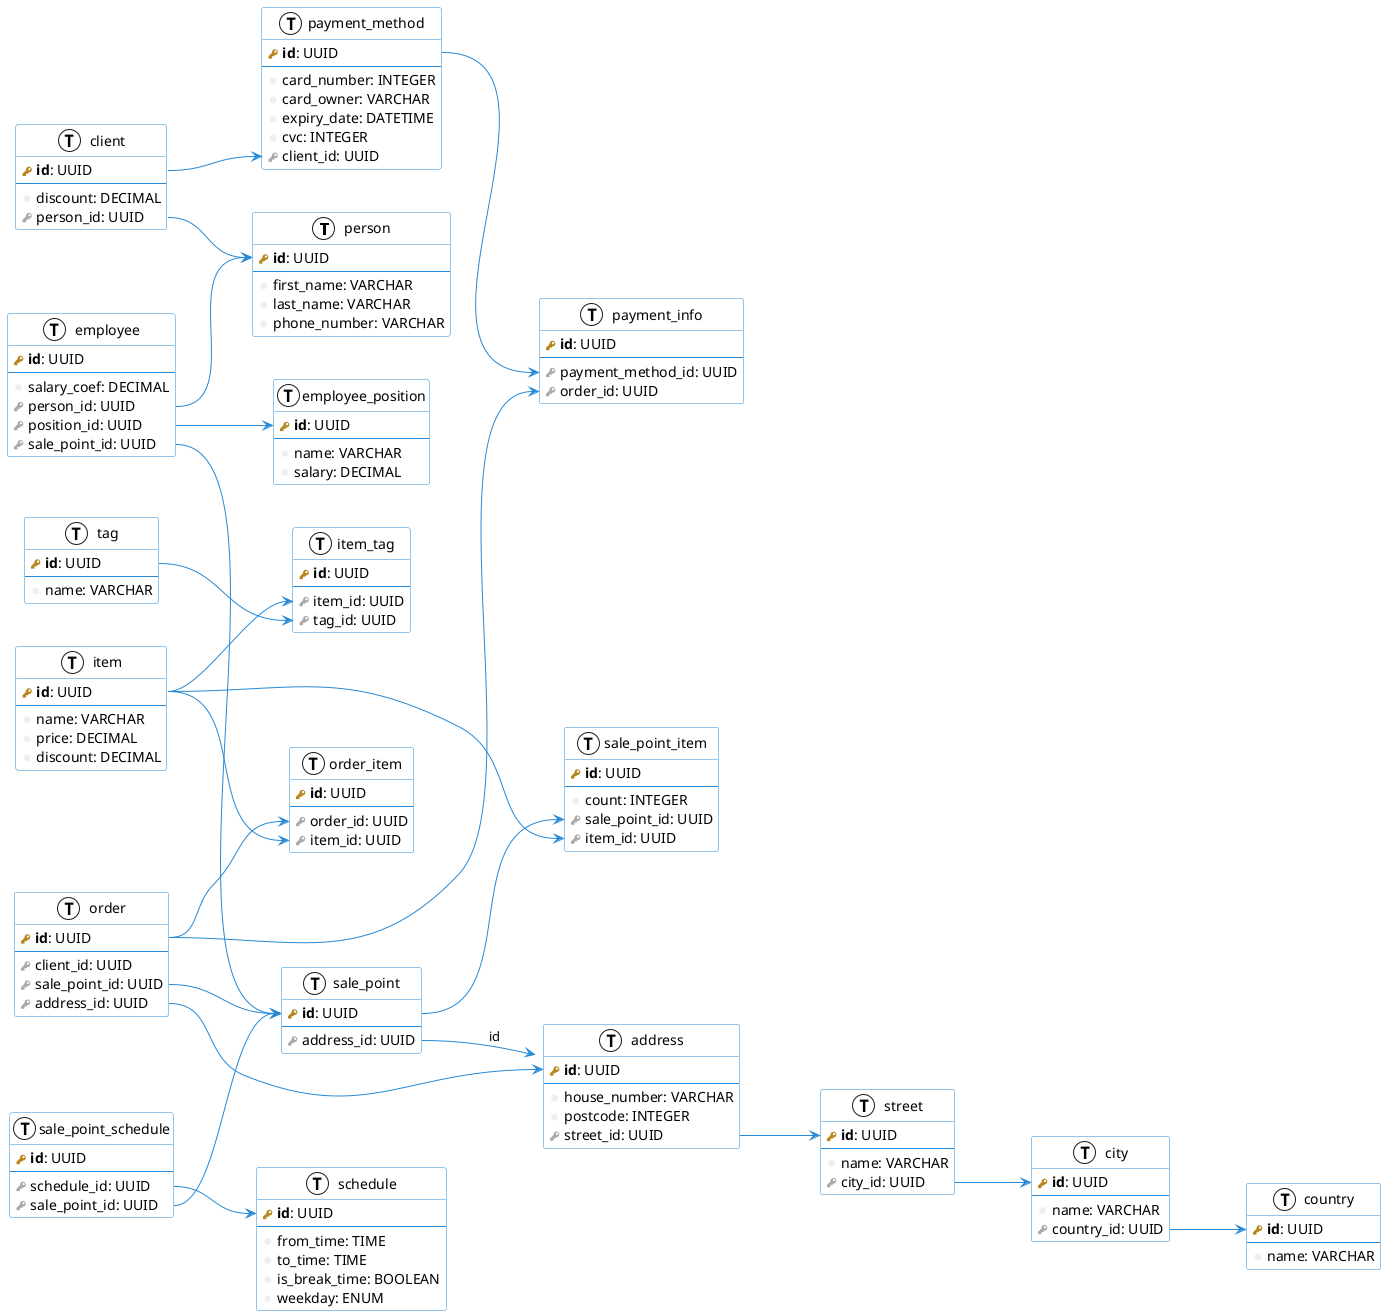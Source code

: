 @startuml
left to right direction
skinparam roundcorner 5
skinparam shadowing false

skinparam class {
    BackgroundColor white
    ArrowColor #2688d4
    BorderColor #2688d4
}

!define primary_key(x) <b><color:#b8861b><&key></color> x</b>
!define foreign_key(x) <color:#aaaaaa><&key></color> x
!define column(x) <color:#efefef><&media-record></color> x
!define table(x) entity x << (T, white) >>

table(person) {
    primary_key(id): UUID
    --
    column(first_name): VARCHAR
    column(last_name): VARCHAR
    column(phone_number): VARCHAR
}

table(client) {
    primary_key(id): UUID
    --
    column(discount): DECIMAL
    foreign_key(person_id): UUID
}

table(payment_method) {
    primary_key(id): UUID
    --
    column(card_number): INTEGER
    column(card_owner): VARCHAR
    column(expiry_date): DATETIME
    column(cvc): INTEGER
    foreign_key(client_id): UUID
}

table(payment_info) {
    primary_key(id): UUID
    --
    foreign_key(payment_method_id): UUID
    foreign_key(order_id): UUID
}

table(item) {
    primary_key(id): UUID
    --
    column(name): VARCHAR
    column(price): DECIMAL
    column(discount): DECIMAL
}

table(tag) {
    primary_key(id): UUID
    --
    column(name): VARCHAR
}

table(item_tag) {
    primary_key(id): UUID
    --
    foreign_key(item_id): UUID
    foreign_key(tag_id): UUID
}

table(order) {
    primary_key(id): UUID
    --
    foreign_key(client_id): UUID
    foreign_key(sale_point_id): UUID
    foreign_key(address_id): UUID
}

table(order_item) {
    primary_key(id): UUID
    --
    foreign_key(order_id): UUID
    foreign_key(item_id): UUID
}

table(sale_point) {
    primary_key(id): UUID
    --
    foreign_key(address_id): UUID
}

table(sale_point_item) {
    primary_key(id): UUID
    --
    column(count): INTEGER
    foreign_key(sale_point_id): UUID
    foreign_key(item_id): UUID
}

table(sale_point_schedule) {
    primary_key(id): UUID
    --
    foreign_key(schedule_id): UUID
    foreign_key(sale_point_id): UUID
}

table(country) {
    primary_key(id): UUID
    --
    column(name): VARCHAR
}

table(city) {
    primary_key(id): UUID
    --
    column(name): VARCHAR
    foreign_key(country_id): UUID
}

table(street) {
    primary_key(id): UUID
    --
    column(name): VARCHAR
    foreign_key(city_id): UUID
}

table(address) {
    primary_key(id): UUID
    --
    column(house_number): VARCHAR
    column(postcode): INTEGER
    foreign_key(street_id): UUID
}

table(employee) {
    primary_key(id): UUID
    --
    column(salary_coef): DECIMAL
    foreign_key(person_id): UUID
    foreign_key(position_id): UUID
    foreign_key(sale_point_id): UUID
}

table(employee_position) {
    primary_key(id): UUID
    --
    column(name): VARCHAR
    column(salary): DECIMAL
}

table(schedule) {
    primary_key(id): UUID
    --
    column(from_time): TIME
    column(to_time): TIME
    column(is_break_time): BOOLEAN
    column(weekday): ENUM
}

sale_point::id --> sale_point_item::sale_point_id
item::id --> sale_point_item::item_id

payment_method::id --> payment_info::payment_method_id
order::id --> payment_info::order_id

client::id --> payment_method::client_id
client::person_id --> person::id

order::id --> order_item::order_id
item::id --> order_item::item_id

item::id --> item_tag::item_id
tag::id --> item_tag::tag_id

order::sale_point_id --> sale_point::id
order::address_id --> address::id

sale_point::address_id --> address:id

city::country_id --> country::id

street::city_id --> city::id

address::street_id --> street::id

employee::person_id --> person::id
employee::position_id --> employee_position::id
employee::sale_point --> sale_point::id

sale_point_schedule::schedule_id --> schedule::id
sale_point_schedule::sale_point_id --> sale_point::id


@enduml
